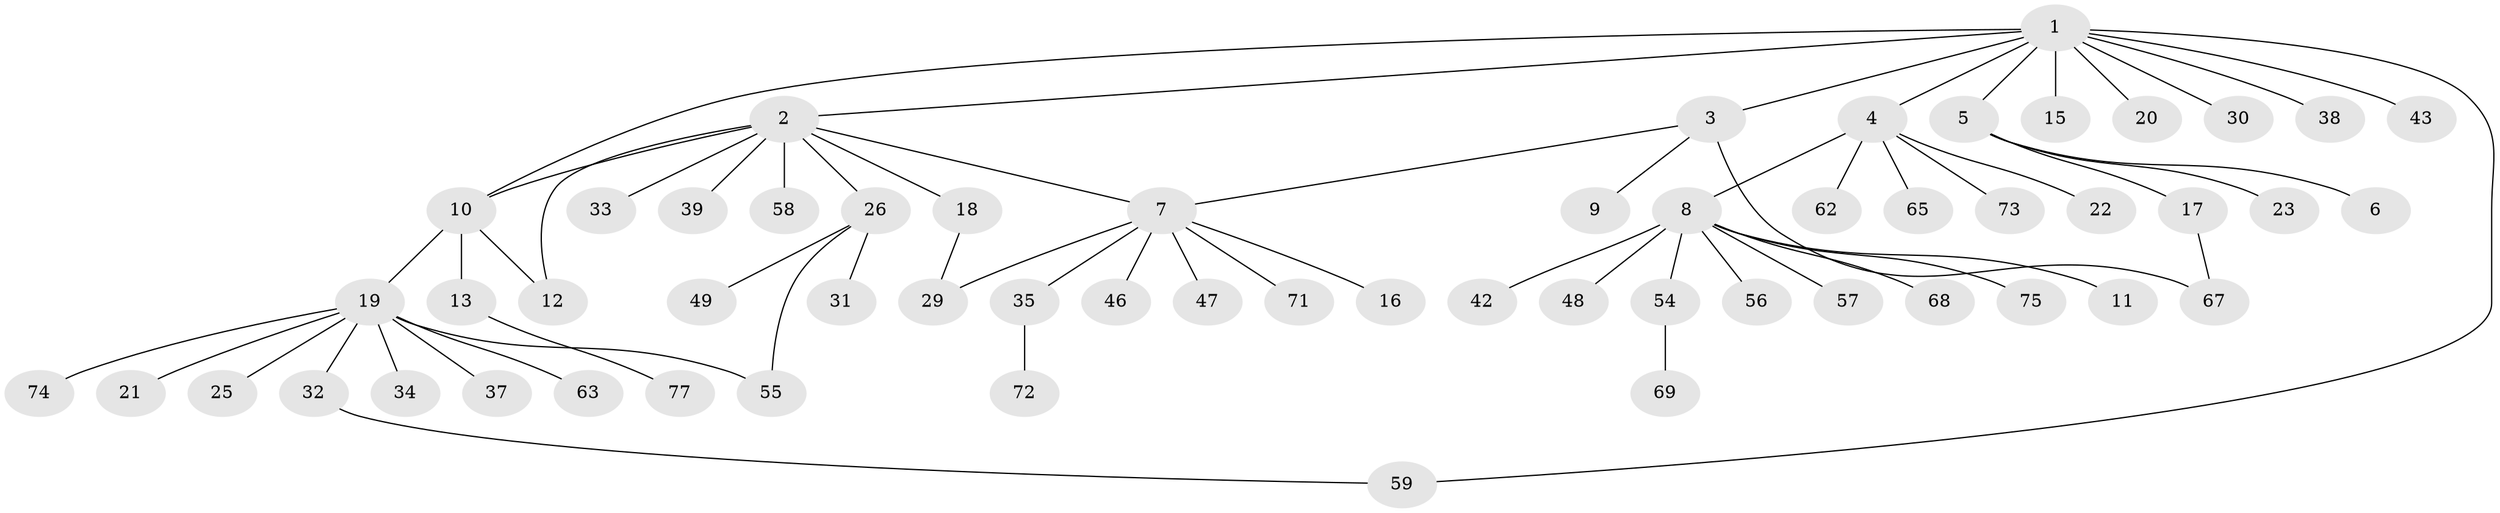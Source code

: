 // original degree distribution, {12: 0.01282051282051282, 10: 0.038461538461538464, 4: 0.01282051282051282, 7: 0.02564102564102564, 5: 0.02564102564102564, 2: 0.20512820512820512, 1: 0.6153846153846154, 6: 0.01282051282051282, 3: 0.05128205128205128}
// Generated by graph-tools (version 1.1) at 2025/11/02/27/25 16:11:14]
// undirected, 58 vertices, 64 edges
graph export_dot {
graph [start="1"]
  node [color=gray90,style=filled];
  1 [super="+24"];
  2 [super="+44"];
  3;
  4 [super="+64"];
  5 [super="+14"];
  6 [super="+41"];
  7 [super="+45"];
  8 [super="+36"];
  9;
  10 [super="+40"];
  11;
  12 [super="+76"];
  13 [super="+51"];
  15;
  16;
  17 [super="+52"];
  18 [super="+28"];
  19 [super="+53"];
  20;
  21;
  22;
  23 [super="+70"];
  25 [super="+27"];
  26 [super="+50"];
  29 [super="+60"];
  30;
  31;
  32;
  33;
  34;
  35 [super="+61"];
  37;
  38;
  39;
  42;
  43;
  46;
  47;
  48;
  49;
  54;
  55;
  56;
  57;
  58;
  59 [super="+66"];
  62;
  63;
  65;
  67;
  68;
  69;
  71;
  72;
  73;
  74 [super="+78"];
  75;
  77;
  1 -- 2;
  1 -- 3;
  1 -- 4;
  1 -- 5;
  1 -- 10;
  1 -- 15;
  1 -- 20;
  1 -- 30;
  1 -- 38;
  1 -- 43;
  1 -- 59;
  2 -- 7;
  2 -- 10;
  2 -- 12;
  2 -- 18;
  2 -- 26;
  2 -- 33;
  2 -- 39;
  2 -- 58;
  3 -- 9;
  3 -- 67;
  3 -- 7;
  4 -- 8;
  4 -- 22;
  4 -- 62;
  4 -- 65;
  4 -- 73;
  5 -- 6;
  5 -- 17;
  5 -- 23;
  7 -- 16;
  7 -- 35;
  7 -- 46;
  7 -- 47;
  7 -- 71;
  7 -- 29;
  8 -- 11;
  8 -- 42;
  8 -- 48;
  8 -- 54;
  8 -- 56;
  8 -- 57;
  8 -- 68;
  8 -- 75;
  10 -- 12;
  10 -- 13;
  10 -- 19;
  13 -- 77;
  17 -- 67;
  18 -- 29;
  19 -- 21;
  19 -- 25;
  19 -- 32;
  19 -- 34;
  19 -- 37;
  19 -- 55;
  19 -- 63;
  19 -- 74;
  26 -- 31;
  26 -- 49;
  26 -- 55;
  32 -- 59;
  35 -- 72;
  54 -- 69;
}
